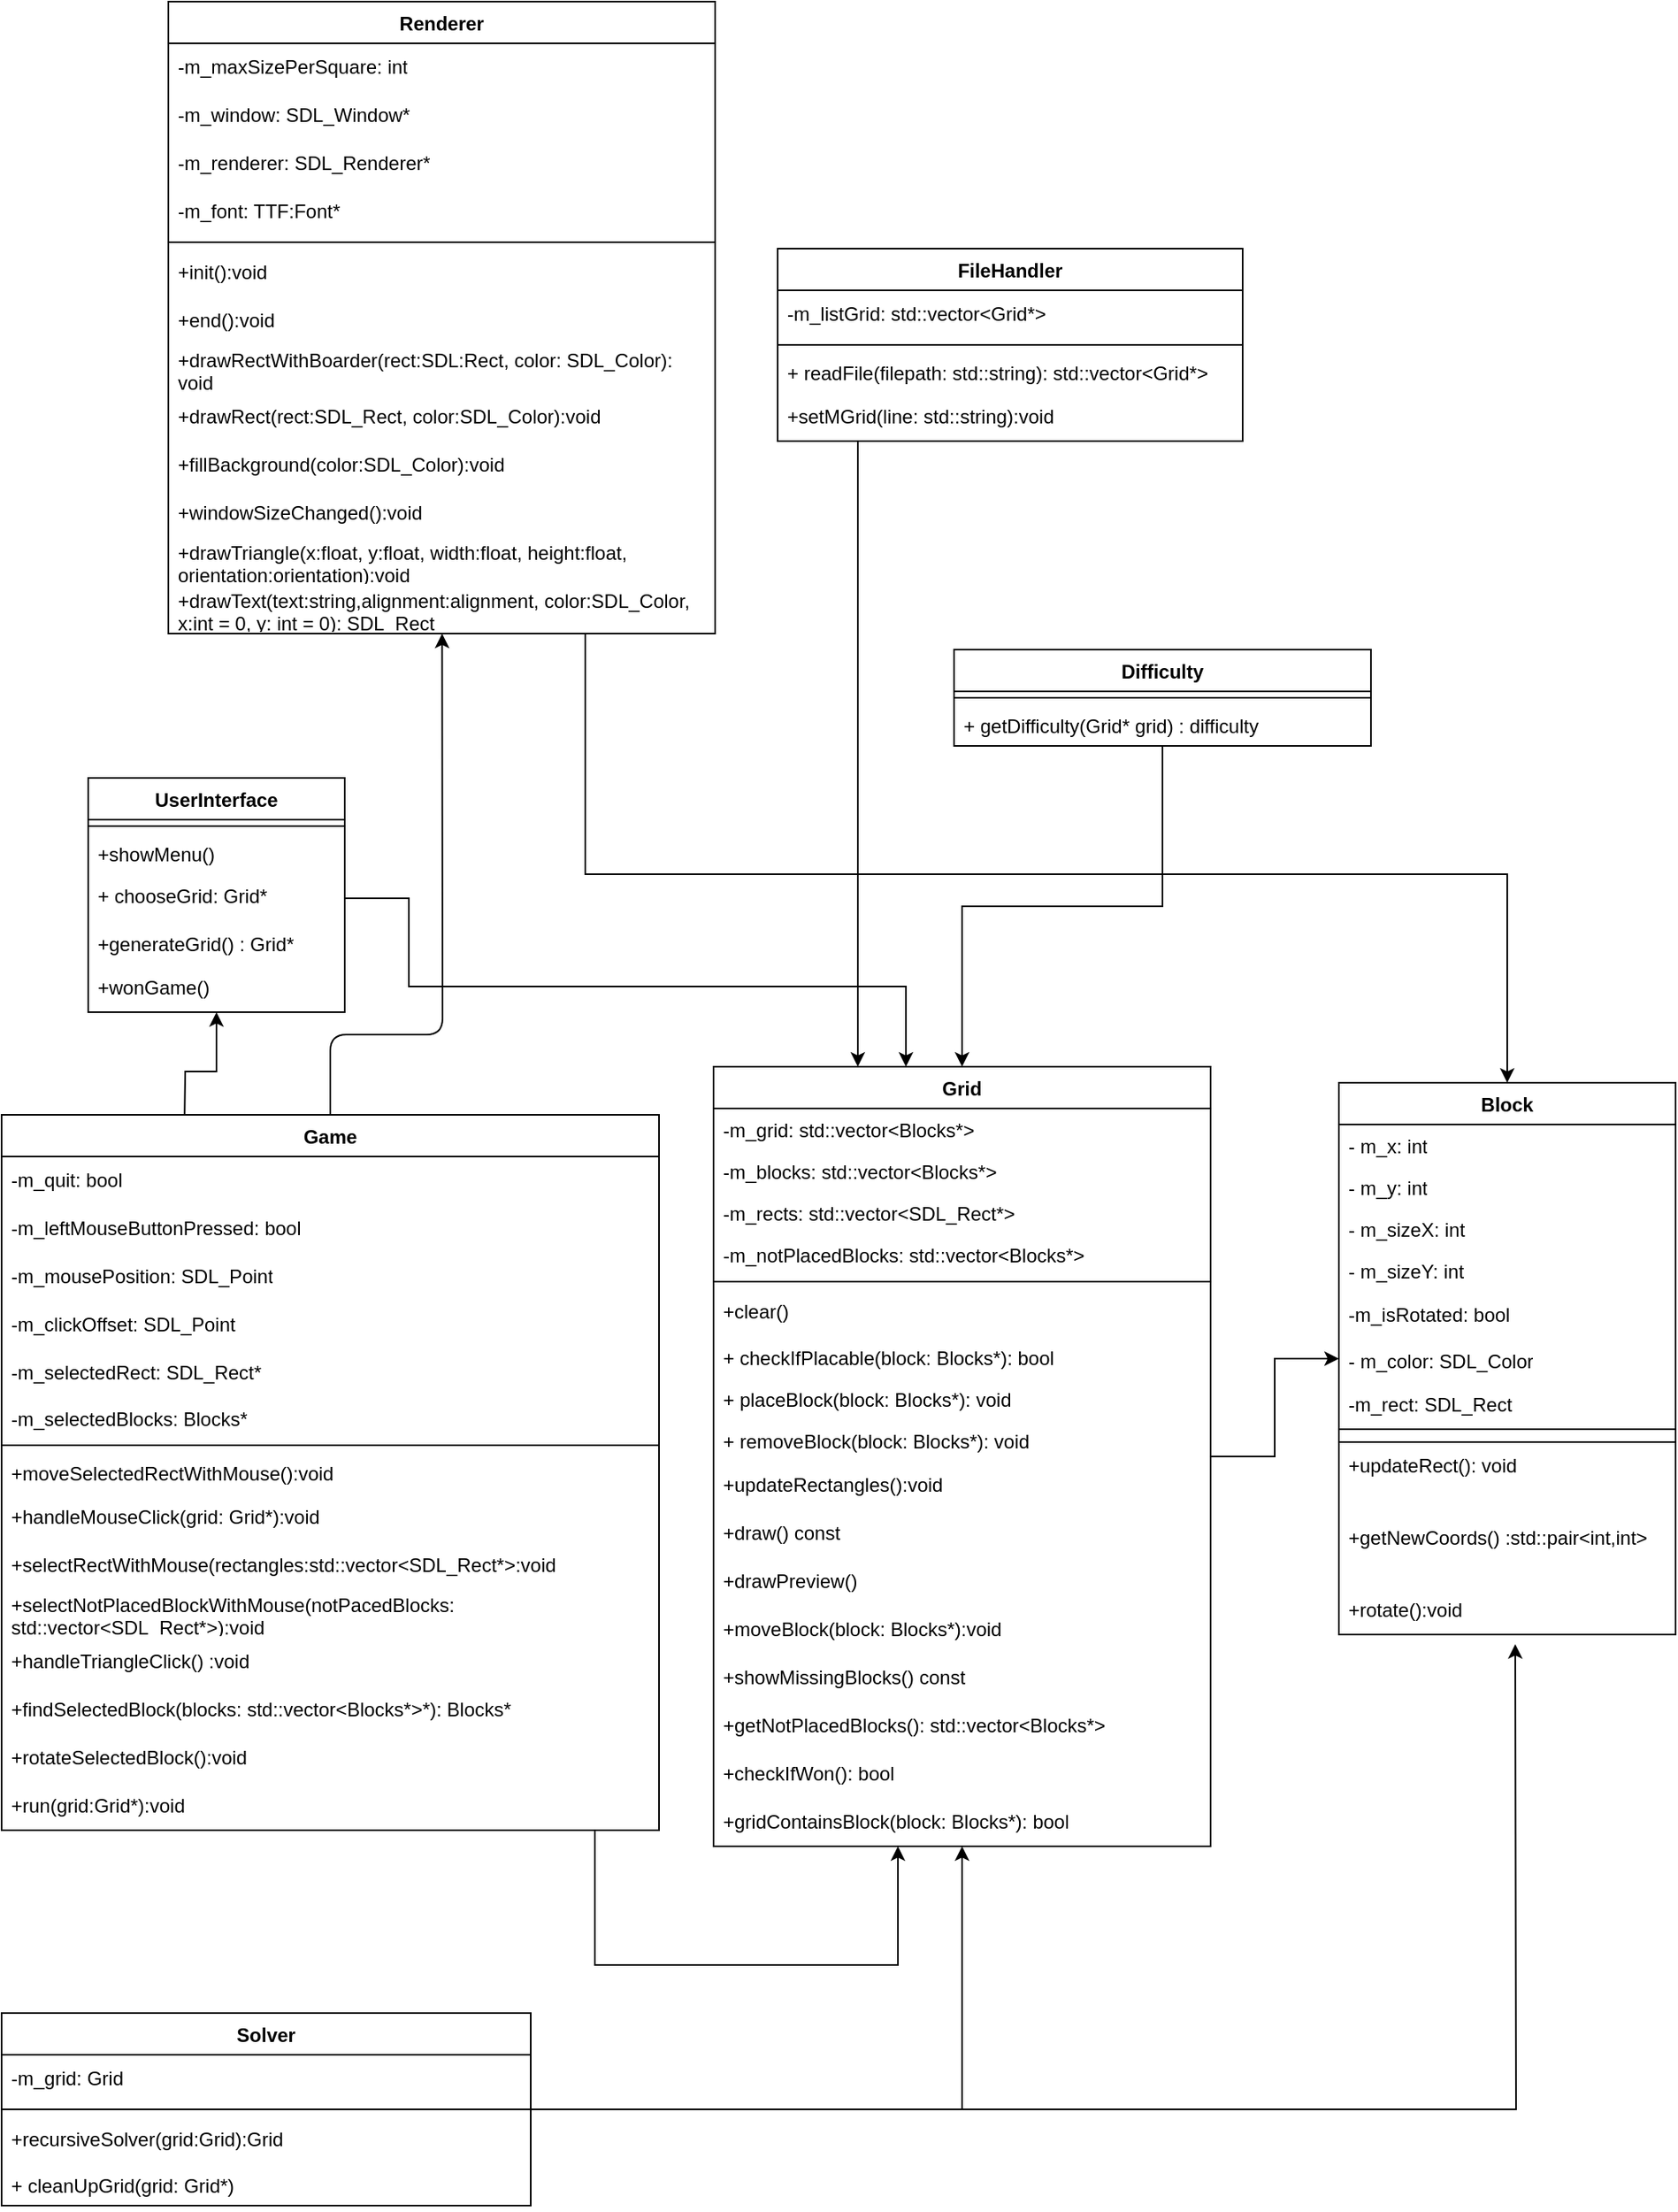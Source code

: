 <mxfile version="20.5.3" type="embed"><diagram name="Page-1" id="7e0a89b8-554c-2b80-1dc8-d5c74ca68de4"><mxGraphModel dx="1549" dy="1071" grid="1" gridSize="10" guides="1" tooltips="1" connect="1" arrows="1" fold="1" page="1" pageScale="1" pageWidth="1100" pageHeight="850" background="none" math="0" shadow="0"><root><mxCell id="0"/><mxCell id="1" parent="0"/><mxCell id="N2vGo-yGqhvRGDOTTi0m-96" style="edgeStyle=orthogonalEdgeStyle;rounded=0;orthogonalLoop=1;jettySize=auto;html=1;" parent="1" target="_v9gh2ipqmUqnBEXRukq-27" edge="1"><mxGeometry relative="1" as="geometry"><mxPoint x="159" y="840" as="targetPoint"/><mxPoint x="170" y="900" as="sourcePoint"/></mxGeometry></mxCell><mxCell id="_v9gh2ipqmUqnBEXRukq-6" value="Game" style="swimlane;fontStyle=1;align=center;verticalAlign=top;childLayout=stackLayout;horizontal=1;startSize=26;horizontalStack=0;resizeParent=1;resizeParentMax=0;resizeLast=0;collapsible=1;marginBottom=0;whiteSpace=wrap;html=1;" parent="1" vertex="1"><mxGeometry x="56" y="890" width="410" height="446" as="geometry"/></mxCell><mxCell id="45" value="-m_quit: bool" style="text;strokeColor=none;fillColor=none;align=left;verticalAlign=middle;spacingLeft=4;spacingRight=4;overflow=hidden;points=[[0,0.5],[1,0.5]];portConstraint=eastwest;rotatable=0;whiteSpace=wrap;html=1;strokeWidth=1;" parent="_v9gh2ipqmUqnBEXRukq-6" vertex="1"><mxGeometry y="26" width="410" height="30" as="geometry"/></mxCell><mxCell id="46" value="-m_leftMouseButtonPressed: bool" style="text;strokeColor=none;fillColor=none;align=left;verticalAlign=middle;spacingLeft=4;spacingRight=4;overflow=hidden;points=[[0,0.5],[1,0.5]];portConstraint=eastwest;rotatable=0;whiteSpace=wrap;html=1;strokeWidth=1;" parent="_v9gh2ipqmUqnBEXRukq-6" vertex="1"><mxGeometry y="56" width="410" height="30" as="geometry"/></mxCell><mxCell id="47" value="-m_mousePosition: SDL_Point" style="text;strokeColor=none;fillColor=none;align=left;verticalAlign=middle;spacingLeft=4;spacingRight=4;overflow=hidden;points=[[0,0.5],[1,0.5]];portConstraint=eastwest;rotatable=0;whiteSpace=wrap;html=1;strokeWidth=1;" parent="_v9gh2ipqmUqnBEXRukq-6" vertex="1"><mxGeometry y="86" width="410" height="30" as="geometry"/></mxCell><mxCell id="48" value="-m_clickOffset: SDL_Point" style="text;strokeColor=none;fillColor=none;align=left;verticalAlign=middle;spacingLeft=4;spacingRight=4;overflow=hidden;points=[[0,0.5],[1,0.5]];portConstraint=eastwest;rotatable=0;whiteSpace=wrap;html=1;strokeWidth=1;" parent="_v9gh2ipqmUqnBEXRukq-6" vertex="1"><mxGeometry y="116" width="410" height="30" as="geometry"/></mxCell><mxCell id="49" value="-m_selectedRect: SDL_Rect*" style="text;strokeColor=none;fillColor=none;align=left;verticalAlign=middle;spacingLeft=4;spacingRight=4;overflow=hidden;points=[[0,0.5],[1,0.5]];portConstraint=eastwest;rotatable=0;whiteSpace=wrap;html=1;strokeWidth=1;" parent="_v9gh2ipqmUqnBEXRukq-6" vertex="1"><mxGeometry y="146" width="410" height="30" as="geometry"/></mxCell><mxCell id="_v9gh2ipqmUqnBEXRukq-7" value="-m_selectedBlocks: Blocks*" style="text;strokeColor=none;fillColor=none;align=left;verticalAlign=top;spacingLeft=4;spacingRight=4;overflow=hidden;rotatable=0;points=[[0,0.5],[1,0.5]];portConstraint=eastwest;whiteSpace=wrap;html=1;" parent="_v9gh2ipqmUqnBEXRukq-6" vertex="1"><mxGeometry y="176" width="410" height="26" as="geometry"/></mxCell><mxCell id="_v9gh2ipqmUqnBEXRukq-8" value="" style="line;strokeWidth=1;fillColor=none;align=left;verticalAlign=middle;spacingTop=-1;spacingLeft=3;spacingRight=3;rotatable=0;labelPosition=right;points=[];portConstraint=eastwest;strokeColor=inherit;" parent="_v9gh2ipqmUqnBEXRukq-6" vertex="1"><mxGeometry y="202" width="410" height="8" as="geometry"/></mxCell><mxCell id="_v9gh2ipqmUqnBEXRukq-9" value="+moveSelectedRectWithMouse():void" style="text;strokeColor=none;fillColor=none;align=left;verticalAlign=top;spacingLeft=4;spacingRight=4;overflow=hidden;rotatable=0;points=[[0,0.5],[1,0.5]];portConstraint=eastwest;whiteSpace=wrap;html=1;" parent="_v9gh2ipqmUqnBEXRukq-6" vertex="1"><mxGeometry y="210" width="410" height="26" as="geometry"/></mxCell><mxCell id="52" value="+handleMouseClick(grid: Grid*):void" style="text;strokeColor=none;fillColor=none;align=left;verticalAlign=middle;spacingLeft=4;spacingRight=4;overflow=hidden;points=[[0,0.5],[1,0.5]];portConstraint=eastwest;rotatable=0;whiteSpace=wrap;html=1;strokeWidth=1;" parent="_v9gh2ipqmUqnBEXRukq-6" vertex="1"><mxGeometry y="236" width="410" height="30" as="geometry"/></mxCell><mxCell id="55" value="+selectRectWithMouse(rectangles:std::vector&amp;lt;SDL_Rect*&amp;gt;:void" style="text;strokeColor=none;fillColor=none;align=left;verticalAlign=middle;spacingLeft=4;spacingRight=4;overflow=hidden;points=[[0,0.5],[1,0.5]];portConstraint=eastwest;rotatable=0;whiteSpace=wrap;html=1;strokeWidth=1;" parent="_v9gh2ipqmUqnBEXRukq-6" vertex="1"><mxGeometry y="266" width="410" height="30" as="geometry"/></mxCell><mxCell id="56" value="+selectNotPlacedBlockWithMouse(notPacedBlocks: std::vector&amp;lt;SDL_Rect*&amp;gt;):void" style="text;strokeColor=none;fillColor=none;align=left;verticalAlign=middle;spacingLeft=4;spacingRight=4;overflow=hidden;points=[[0,0.5],[1,0.5]];portConstraint=eastwest;rotatable=0;whiteSpace=wrap;html=1;strokeWidth=1;" parent="_v9gh2ipqmUqnBEXRukq-6" vertex="1"><mxGeometry y="296" width="410" height="30" as="geometry"/></mxCell><mxCell id="57" value="+handleTriangleClick() :void" style="text;strokeColor=none;fillColor=none;align=left;verticalAlign=middle;spacingLeft=4;spacingRight=4;overflow=hidden;points=[[0,0.5],[1,0.5]];portConstraint=eastwest;rotatable=0;whiteSpace=wrap;html=1;strokeWidth=1;" parent="_v9gh2ipqmUqnBEXRukq-6" vertex="1"><mxGeometry y="326" width="410" height="30" as="geometry"/></mxCell><mxCell id="58" value="+findSelectedBlock(blocks: std::vector&amp;lt;Blocks*&amp;gt;*): Blocks*" style="text;strokeColor=none;fillColor=none;align=left;verticalAlign=middle;spacingLeft=4;spacingRight=4;overflow=hidden;points=[[0,0.5],[1,0.5]];portConstraint=eastwest;rotatable=0;whiteSpace=wrap;html=1;strokeWidth=1;" parent="_v9gh2ipqmUqnBEXRukq-6" vertex="1"><mxGeometry y="356" width="410" height="30" as="geometry"/></mxCell><mxCell id="59" value="+rotateSelectedBlock():void" style="text;strokeColor=none;fillColor=none;align=left;verticalAlign=middle;spacingLeft=4;spacingRight=4;overflow=hidden;points=[[0,0.5],[1,0.5]];portConstraint=eastwest;rotatable=0;whiteSpace=wrap;html=1;strokeWidth=1;" parent="_v9gh2ipqmUqnBEXRukq-6" vertex="1"><mxGeometry y="386" width="410" height="30" as="geometry"/></mxCell><mxCell id="60" value="+run(grid:Grid*):void" style="text;strokeColor=none;fillColor=none;align=left;verticalAlign=middle;spacingLeft=4;spacingRight=4;overflow=hidden;points=[[0,0.5],[1,0.5]];portConstraint=eastwest;rotatable=0;whiteSpace=wrap;html=1;strokeWidth=1;" parent="_v9gh2ipqmUqnBEXRukq-6" vertex="1"><mxGeometry y="416" width="410" height="30" as="geometry"/></mxCell><mxCell id="_v9gh2ipqmUqnBEXRukq-10" value="Block" style="swimlane;fontStyle=1;align=center;verticalAlign=top;childLayout=stackLayout;horizontal=1;startSize=26;horizontalStack=0;resizeParent=1;resizeParentMax=0;resizeLast=0;collapsible=1;marginBottom=0;whiteSpace=wrap;html=1;" parent="1" vertex="1"><mxGeometry x="890" y="870" width="210" height="344" as="geometry"/></mxCell><mxCell id="_v9gh2ipqmUqnBEXRukq-11" value="- m_x: int" style="text;strokeColor=none;fillColor=none;align=left;verticalAlign=top;spacingLeft=4;spacingRight=4;overflow=hidden;rotatable=0;points=[[0,0.5],[1,0.5]];portConstraint=eastwest;whiteSpace=wrap;html=1;" parent="_v9gh2ipqmUqnBEXRukq-10" vertex="1"><mxGeometry y="26" width="210" height="26" as="geometry"/></mxCell><mxCell id="_v9gh2ipqmUqnBEXRukq-23" value="- m_y: int" style="text;strokeColor=none;fillColor=none;align=left;verticalAlign=top;spacingLeft=4;spacingRight=4;overflow=hidden;rotatable=0;points=[[0,0.5],[1,0.5]];portConstraint=eastwest;whiteSpace=wrap;html=1;" parent="_v9gh2ipqmUqnBEXRukq-10" vertex="1"><mxGeometry y="52" width="210" height="26" as="geometry"/></mxCell><mxCell id="_v9gh2ipqmUqnBEXRukq-24" value="- m_sizeX: int" style="text;strokeColor=none;fillColor=none;align=left;verticalAlign=top;spacingLeft=4;spacingRight=4;overflow=hidden;rotatable=0;points=[[0,0.5],[1,0.5]];portConstraint=eastwest;whiteSpace=wrap;html=1;" parent="_v9gh2ipqmUqnBEXRukq-10" vertex="1"><mxGeometry y="78" width="210" height="26" as="geometry"/></mxCell><mxCell id="_v9gh2ipqmUqnBEXRukq-25" value="- m_sizeY: int" style="text;strokeColor=none;fillColor=none;align=left;verticalAlign=top;spacingLeft=4;spacingRight=4;overflow=hidden;rotatable=0;points=[[0,0.5],[1,0.5]];portConstraint=eastwest;whiteSpace=wrap;html=1;" parent="_v9gh2ipqmUqnBEXRukq-10" vertex="1"><mxGeometry y="104" width="210" height="26" as="geometry"/></mxCell><mxCell id="14" value="-m_isRotated: bool" style="text;strokeColor=none;fillColor=none;align=left;verticalAlign=middle;spacingLeft=4;spacingRight=4;overflow=hidden;points=[[0,0.5],[1,0.5]];portConstraint=eastwest;rotatable=0;whiteSpace=wrap;html=1;strokeWidth=1;" parent="_v9gh2ipqmUqnBEXRukq-10" vertex="1"><mxGeometry y="130" width="210" height="30" as="geometry"/></mxCell><mxCell id="_v9gh2ipqmUqnBEXRukq-26" value="- m_color: SDL_Color" style="text;strokeColor=none;fillColor=none;align=left;verticalAlign=top;spacingLeft=4;spacingRight=4;overflow=hidden;rotatable=0;points=[[0,0.5],[1,0.5]];portConstraint=eastwest;whiteSpace=wrap;html=1;" parent="_v9gh2ipqmUqnBEXRukq-10" vertex="1"><mxGeometry y="160" width="210" height="26" as="geometry"/></mxCell><mxCell id="13" value="-m_rect: SDL_Rect" style="text;strokeColor=none;fillColor=none;align=left;verticalAlign=middle;spacingLeft=4;spacingRight=4;overflow=hidden;points=[[0,0.5],[1,0.5]];portConstraint=eastwest;rotatable=0;whiteSpace=wrap;html=1;strokeWidth=1;" parent="_v9gh2ipqmUqnBEXRukq-10" vertex="1"><mxGeometry y="186" width="210" height="30" as="geometry"/></mxCell><mxCell id="_v9gh2ipqmUqnBEXRukq-12" value="" style="rounded=0;whiteSpace=wrap;html=1;fontFamily=Helvetica;fontSize=12;fontColor=default;align=left;strokeColor=inherit;strokeWidth=1;fillColor=none;" parent="_v9gh2ipqmUqnBEXRukq-10" vertex="1"><mxGeometry y="216" width="210" height="8" as="geometry"/></mxCell><mxCell id="17" value="+updateRect(): void" style="text;strokeColor=none;fillColor=none;align=left;verticalAlign=middle;spacingLeft=4;spacingRight=4;overflow=hidden;points=[[0,0.5],[1,0.5]];portConstraint=eastwest;rotatable=0;whiteSpace=wrap;html=1;strokeWidth=1;" parent="_v9gh2ipqmUqnBEXRukq-10" vertex="1"><mxGeometry y="224" width="210" height="30" as="geometry"/></mxCell><mxCell id="18" value="+getNewCoords() :std::pair&amp;lt;int,int&amp;gt;" style="text;strokeColor=none;fillColor=none;align=left;verticalAlign=middle;spacingLeft=4;spacingRight=4;overflow=hidden;points=[[0,0.5],[1,0.5]];portConstraint=eastwest;rotatable=0;whiteSpace=wrap;html=1;strokeWidth=1;" parent="_v9gh2ipqmUqnBEXRukq-10" vertex="1"><mxGeometry y="254" width="210" height="60" as="geometry"/></mxCell><mxCell id="19" value="+rotate():void" style="text;strokeColor=none;fillColor=none;align=left;verticalAlign=middle;spacingLeft=4;spacingRight=4;overflow=hidden;points=[[0,0.5],[1,0.5]];portConstraint=eastwest;rotatable=0;whiteSpace=wrap;html=1;strokeWidth=1;" parent="_v9gh2ipqmUqnBEXRukq-10" vertex="1"><mxGeometry y="314" width="210" height="30" as="geometry"/></mxCell><mxCell id="_v9gh2ipqmUqnBEXRukq-66" style="edgeStyle=orthogonalEdgeStyle;rounded=0;orthogonalLoop=1;jettySize=auto;html=1;" parent="1" source="_v9gh2ipqmUqnBEXRukq-14" target="_v9gh2ipqmUqnBEXRukq-10" edge="1"><mxGeometry relative="1" as="geometry"/></mxCell><mxCell id="_v9gh2ipqmUqnBEXRukq-14" value="Grid" style="swimlane;fontStyle=1;align=center;verticalAlign=top;childLayout=stackLayout;horizontal=1;startSize=26;horizontalStack=0;resizeParent=1;resizeParentMax=0;resizeLast=0;collapsible=1;marginBottom=0;whiteSpace=wrap;html=1;" parent="1" vertex="1"><mxGeometry x="500" y="860" width="310" height="486" as="geometry"/></mxCell><mxCell id="_v9gh2ipqmUqnBEXRukq-15" value="-m_grid: std::vector&amp;lt;Blocks*&amp;gt;" style="text;strokeColor=none;fillColor=none;align=left;verticalAlign=top;spacingLeft=4;spacingRight=4;overflow=hidden;rotatable=0;points=[[0,0.5],[1,0.5]];portConstraint=eastwest;whiteSpace=wrap;html=1;" parent="_v9gh2ipqmUqnBEXRukq-14" vertex="1"><mxGeometry y="26" width="310" height="26" as="geometry"/></mxCell><mxCell id="_v9gh2ipqmUqnBEXRukq-51" value="-m_blocks: std::vector&amp;lt;Blocks*&amp;gt;" style="text;strokeColor=none;fillColor=none;align=left;verticalAlign=top;spacingLeft=4;spacingRight=4;overflow=hidden;rotatable=0;points=[[0,0.5],[1,0.5]];portConstraint=eastwest;whiteSpace=wrap;html=1;" parent="_v9gh2ipqmUqnBEXRukq-14" vertex="1"><mxGeometry y="52" width="310" height="26" as="geometry"/></mxCell><mxCell id="_v9gh2ipqmUqnBEXRukq-53" value="-m_rects: std::vector&amp;lt;SDL_Rect*&amp;gt;" style="text;strokeColor=none;fillColor=none;align=left;verticalAlign=top;spacingLeft=4;spacingRight=4;overflow=hidden;rotatable=0;points=[[0,0.5],[1,0.5]];portConstraint=eastwest;whiteSpace=wrap;html=1;" parent="_v9gh2ipqmUqnBEXRukq-14" vertex="1"><mxGeometry y="78" width="310" height="26" as="geometry"/></mxCell><mxCell id="_v9gh2ipqmUqnBEXRukq-54" value="-m_notPlacedBlocks: std::vector&amp;lt;Blocks*&amp;gt;" style="text;strokeColor=none;fillColor=none;align=left;verticalAlign=top;spacingLeft=4;spacingRight=4;overflow=hidden;rotatable=0;points=[[0,0.5],[1,0.5]];portConstraint=eastwest;whiteSpace=wrap;html=1;" parent="_v9gh2ipqmUqnBEXRukq-14" vertex="1"><mxGeometry y="104" width="310" height="26" as="geometry"/></mxCell><mxCell id="_v9gh2ipqmUqnBEXRukq-16" value="" style="line;strokeWidth=1;fillColor=none;align=left;verticalAlign=middle;spacingTop=-1;spacingLeft=3;spacingRight=3;rotatable=0;labelPosition=right;points=[];portConstraint=eastwest;strokeColor=inherit;" parent="_v9gh2ipqmUqnBEXRukq-14" vertex="1"><mxGeometry y="130" width="310" height="8" as="geometry"/></mxCell><mxCell id="22" value="+clear()" style="text;strokeColor=none;fillColor=none;align=left;verticalAlign=middle;spacingLeft=4;spacingRight=4;overflow=hidden;points=[[0,0.5],[1,0.5]];portConstraint=eastwest;rotatable=0;whiteSpace=wrap;html=1;strokeWidth=1;" parent="_v9gh2ipqmUqnBEXRukq-14" vertex="1"><mxGeometry y="138" width="310" height="30" as="geometry"/></mxCell><mxCell id="_v9gh2ipqmUqnBEXRukq-57" value="+ checkIfPlacable(block: Blocks*): bool" style="text;strokeColor=none;fillColor=none;align=left;verticalAlign=top;spacingLeft=4;spacingRight=4;overflow=hidden;rotatable=0;points=[[0,0.5],[1,0.5]];portConstraint=eastwest;whiteSpace=wrap;html=1;" parent="_v9gh2ipqmUqnBEXRukq-14" vertex="1"><mxGeometry y="168" width="310" height="26" as="geometry"/></mxCell><mxCell id="_v9gh2ipqmUqnBEXRukq-58" value="+ placeBlock(block: Blocks*): void" style="text;strokeColor=none;fillColor=none;align=left;verticalAlign=top;spacingLeft=4;spacingRight=4;overflow=hidden;rotatable=0;points=[[0,0.5],[1,0.5]];portConstraint=eastwest;whiteSpace=wrap;html=1;" parent="_v9gh2ipqmUqnBEXRukq-14" vertex="1"><mxGeometry y="194" width="310" height="26" as="geometry"/></mxCell><mxCell id="_v9gh2ipqmUqnBEXRukq-59" value="+ removeBlock(block: Blocks*): void" style="text;strokeColor=none;fillColor=none;align=left;verticalAlign=top;spacingLeft=4;spacingRight=4;overflow=hidden;rotatable=0;points=[[0,0.5],[1,0.5]];portConstraint=eastwest;whiteSpace=wrap;html=1;" parent="_v9gh2ipqmUqnBEXRukq-14" vertex="1"><mxGeometry y="220" width="310" height="26" as="geometry"/></mxCell><mxCell id="28" value="+updateRectangles():void" style="text;strokeColor=none;fillColor=none;align=left;verticalAlign=middle;spacingLeft=4;spacingRight=4;overflow=hidden;points=[[0,0.5],[1,0.5]];portConstraint=eastwest;rotatable=0;whiteSpace=wrap;html=1;strokeWidth=1;" parent="_v9gh2ipqmUqnBEXRukq-14" vertex="1"><mxGeometry y="246" width="310" height="30" as="geometry"/></mxCell><mxCell id="29" value="+draw() const" style="text;strokeColor=none;fillColor=none;align=left;verticalAlign=middle;spacingLeft=4;spacingRight=4;overflow=hidden;points=[[0,0.5],[1,0.5]];portConstraint=eastwest;rotatable=0;whiteSpace=wrap;html=1;strokeWidth=1;" parent="_v9gh2ipqmUqnBEXRukq-14" vertex="1"><mxGeometry y="276" width="310" height="30" as="geometry"/></mxCell><mxCell id="30" value="+drawPreview()" style="text;strokeColor=none;fillColor=none;align=left;verticalAlign=middle;spacingLeft=4;spacingRight=4;overflow=hidden;points=[[0,0.5],[1,0.5]];portConstraint=eastwest;rotatable=0;whiteSpace=wrap;html=1;strokeWidth=1;" parent="_v9gh2ipqmUqnBEXRukq-14" vertex="1"><mxGeometry y="306" width="310" height="30" as="geometry"/></mxCell><mxCell id="31" value="+moveBlock(block: Blocks*):void" style="text;strokeColor=none;fillColor=none;align=left;verticalAlign=middle;spacingLeft=4;spacingRight=4;overflow=hidden;points=[[0,0.5],[1,0.5]];portConstraint=eastwest;rotatable=0;whiteSpace=wrap;html=1;strokeWidth=1;" parent="_v9gh2ipqmUqnBEXRukq-14" vertex="1"><mxGeometry y="336" width="310" height="30" as="geometry"/></mxCell><mxCell id="32" value="+showMissingBlocks() const" style="text;strokeColor=none;fillColor=none;align=left;verticalAlign=middle;spacingLeft=4;spacingRight=4;overflow=hidden;points=[[0,0.5],[1,0.5]];portConstraint=eastwest;rotatable=0;whiteSpace=wrap;html=1;strokeWidth=1;" parent="_v9gh2ipqmUqnBEXRukq-14" vertex="1"><mxGeometry y="366" width="310" height="30" as="geometry"/></mxCell><mxCell id="33" value="+getNotPlacedBlocks(): std::vector&amp;lt;Blocks*&amp;gt;" style="text;strokeColor=none;fillColor=none;align=left;verticalAlign=middle;spacingLeft=4;spacingRight=4;overflow=hidden;points=[[0,0.5],[1,0.5]];portConstraint=eastwest;rotatable=0;whiteSpace=wrap;html=1;strokeWidth=1;" parent="_v9gh2ipqmUqnBEXRukq-14" vertex="1"><mxGeometry y="396" width="310" height="30" as="geometry"/></mxCell><mxCell id="34" value="+checkIfWon(): bool" style="text;strokeColor=none;fillColor=none;align=left;verticalAlign=middle;spacingLeft=4;spacingRight=4;overflow=hidden;points=[[0,0.5],[1,0.5]];portConstraint=eastwest;rotatable=0;whiteSpace=wrap;html=1;strokeWidth=1;" parent="_v9gh2ipqmUqnBEXRukq-14" vertex="1"><mxGeometry y="426" width="310" height="30" as="geometry"/></mxCell><mxCell id="35" value="+gridContainsBlock(block: Blocks*): bool" style="text;strokeColor=none;fillColor=none;align=left;verticalAlign=middle;spacingLeft=4;spacingRight=4;overflow=hidden;points=[[0,0.5],[1,0.5]];portConstraint=eastwest;rotatable=0;whiteSpace=wrap;html=1;strokeWidth=1;" parent="_v9gh2ipqmUqnBEXRukq-14" vertex="1"><mxGeometry y="456" width="310" height="30" as="geometry"/></mxCell><mxCell id="_v9gh2ipqmUqnBEXRukq-18" value="Solver" style="swimlane;fontStyle=1;align=center;verticalAlign=top;childLayout=stackLayout;horizontal=1;startSize=26;horizontalStack=0;resizeParent=1;resizeParentMax=0;resizeLast=0;collapsible=1;marginBottom=0;whiteSpace=wrap;html=1;" parent="1" vertex="1"><mxGeometry x="56" y="1450" width="330" height="120" as="geometry"/></mxCell><mxCell id="39" value="-m_grid: Grid" style="text;strokeColor=none;fillColor=none;align=left;verticalAlign=middle;spacingLeft=4;spacingRight=4;overflow=hidden;points=[[0,0.5],[1,0.5]];portConstraint=eastwest;rotatable=0;whiteSpace=wrap;html=1;strokeWidth=1;" parent="_v9gh2ipqmUqnBEXRukq-18" vertex="1"><mxGeometry y="26" width="330" height="30" as="geometry"/></mxCell><mxCell id="_v9gh2ipqmUqnBEXRukq-20" value="" style="line;strokeWidth=1;fillColor=none;align=left;verticalAlign=middle;spacingTop=-1;spacingLeft=3;spacingRight=3;rotatable=0;labelPosition=right;points=[];portConstraint=eastwest;strokeColor=inherit;" parent="_v9gh2ipqmUqnBEXRukq-18" vertex="1"><mxGeometry y="56" width="330" height="8" as="geometry"/></mxCell><mxCell id="44" value="+recursiveSolver(grid:Grid):Grid" style="text;strokeColor=none;fillColor=none;align=left;verticalAlign=middle;spacingLeft=4;spacingRight=4;overflow=hidden;points=[[0,0.5],[1,0.5]];portConstraint=eastwest;rotatable=0;whiteSpace=wrap;html=1;strokeWidth=1;" parent="_v9gh2ipqmUqnBEXRukq-18" vertex="1"><mxGeometry y="64" width="330" height="30" as="geometry"/></mxCell><mxCell id="N2vGo-yGqhvRGDOTTi0m-101" style="edgeStyle=orthogonalEdgeStyle;rounded=0;orthogonalLoop=1;jettySize=auto;html=1;" parent="_v9gh2ipqmUqnBEXRukq-18" source="_v9gh2ipqmUqnBEXRukq-18" edge="1"><mxGeometry relative="1" as="geometry"><mxPoint x="944" y="-230" as="targetPoint"/><mxPoint x="330.0" y="195" as="sourcePoint"/></mxGeometry></mxCell><mxCell id="79" value="+ cleanUpGrid(grid: Grid*)" style="text;strokeColor=none;fillColor=none;align=left;verticalAlign=top;spacingLeft=4;spacingRight=4;overflow=hidden;rotatable=0;points=[[0,0.5],[1,0.5]];portConstraint=eastwest;" vertex="1" parent="_v9gh2ipqmUqnBEXRukq-18"><mxGeometry y="94" width="330" height="26" as="geometry"/></mxCell><mxCell id="_v9gh2ipqmUqnBEXRukq-27" value="UserInterface" style="swimlane;fontStyle=1;align=center;verticalAlign=top;childLayout=stackLayout;horizontal=1;startSize=26;horizontalStack=0;resizeParent=1;resizeParentMax=0;resizeLast=0;collapsible=1;marginBottom=0;whiteSpace=wrap;html=1;" parent="1" vertex="1"><mxGeometry x="110" y="680" width="160" height="146" as="geometry"/></mxCell><mxCell id="_v9gh2ipqmUqnBEXRukq-29" value="" style="line;strokeWidth=1;fillColor=none;align=left;verticalAlign=middle;spacingTop=-1;spacingLeft=3;spacingRight=3;rotatable=0;labelPosition=right;points=[];portConstraint=eastwest;strokeColor=inherit;" parent="_v9gh2ipqmUqnBEXRukq-27" vertex="1"><mxGeometry y="26" width="160" height="8" as="geometry"/></mxCell><mxCell id="_v9gh2ipqmUqnBEXRukq-60" value="+showMenu()" style="text;strokeColor=none;fillColor=none;align=left;verticalAlign=top;spacingLeft=4;spacingRight=4;overflow=hidden;rotatable=0;points=[[0,0.5],[1,0.5]];portConstraint=eastwest;whiteSpace=wrap;html=1;" parent="_v9gh2ipqmUqnBEXRukq-27" vertex="1"><mxGeometry y="34" width="160" height="26" as="geometry"/></mxCell><mxCell id="_v9gh2ipqmUqnBEXRukq-62" value="+ chooseGrid: Grid*" style="text;strokeColor=none;fillColor=none;align=left;verticalAlign=top;spacingLeft=4;spacingRight=4;overflow=hidden;rotatable=0;points=[[0,0.5],[1,0.5]];portConstraint=eastwest;whiteSpace=wrap;html=1;" parent="_v9gh2ipqmUqnBEXRukq-27" vertex="1"><mxGeometry y="60" width="160" height="30" as="geometry"/></mxCell><mxCell id="_v9gh2ipqmUqnBEXRukq-63" value="+generateGrid() : Grid*" style="text;strokeColor=none;fillColor=none;align=left;verticalAlign=top;spacingLeft=4;spacingRight=4;overflow=hidden;rotatable=0;points=[[0,0.5],[1,0.5]];portConstraint=eastwest;whiteSpace=wrap;html=1;" parent="_v9gh2ipqmUqnBEXRukq-27" vertex="1"><mxGeometry y="90" width="160" height="26" as="geometry"/></mxCell><mxCell id="73" value="+wonGame()" style="text;strokeColor=none;fillColor=none;align=left;verticalAlign=middle;spacingLeft=4;spacingRight=4;overflow=hidden;points=[[0,0.5],[1,0.5]];portConstraint=eastwest;rotatable=0;whiteSpace=wrap;html=1;strokeWidth=1;" parent="_v9gh2ipqmUqnBEXRukq-27" vertex="1"><mxGeometry y="116" width="160" height="30" as="geometry"/></mxCell><mxCell id="_v9gh2ipqmUqnBEXRukq-71" style="edgeStyle=orthogonalEdgeStyle;rounded=0;orthogonalLoop=1;jettySize=auto;html=1;" parent="1" edge="1" source="_v9gh2ipqmUqnBEXRukq-39"><mxGeometry relative="1" as="geometry"><mxPoint x="590" y="470" as="sourcePoint"/><mxPoint x="589.997" y="860" as="targetPoint"/><Array as="points"><mxPoint x="590" y="560"/><mxPoint x="590" y="560"/></Array></mxGeometry></mxCell><mxCell id="_v9gh2ipqmUqnBEXRukq-39" value="FileHandler" style="swimlane;fontStyle=1;align=center;verticalAlign=top;childLayout=stackLayout;horizontal=1;startSize=26;horizontalStack=0;resizeParent=1;resizeParentMax=0;resizeLast=0;collapsible=1;marginBottom=0;whiteSpace=wrap;html=1;" parent="1" vertex="1"><mxGeometry x="540" y="350" width="290" height="120" as="geometry"/></mxCell><mxCell id="37" value="-m_listGrid: std::vector&amp;lt;Grid*&amp;gt;" style="text;strokeColor=none;fillColor=none;align=left;verticalAlign=middle;spacingLeft=4;spacingRight=4;overflow=hidden;points=[[0,0.5],[1,0.5]];portConstraint=eastwest;rotatable=0;whiteSpace=wrap;html=1;strokeWidth=1;" parent="_v9gh2ipqmUqnBEXRukq-39" vertex="1"><mxGeometry y="26" width="290" height="30" as="geometry"/></mxCell><mxCell id="_v9gh2ipqmUqnBEXRukq-41" value="" style="line;strokeWidth=1;fillColor=none;align=left;verticalAlign=middle;spacingTop=-1;spacingLeft=3;spacingRight=3;rotatable=0;labelPosition=right;points=[];portConstraint=eastwest;strokeColor=inherit;" parent="_v9gh2ipqmUqnBEXRukq-39" vertex="1"><mxGeometry y="56" width="290" height="8" as="geometry"/></mxCell><mxCell id="_v9gh2ipqmUqnBEXRukq-42" value="+ readFile(filepath: std::string): std::vector&amp;lt;Grid*&amp;gt;" style="text;strokeColor=none;fillColor=none;align=left;verticalAlign=top;spacingLeft=4;spacingRight=4;overflow=hidden;rotatable=0;points=[[0,0.5],[1,0.5]];portConstraint=eastwest;whiteSpace=wrap;html=1;" parent="_v9gh2ipqmUqnBEXRukq-39" vertex="1"><mxGeometry y="64" width="290" height="26" as="geometry"/></mxCell><mxCell id="38" value="+setMGrid(line: std::string):void" style="text;strokeColor=none;fillColor=none;align=left;verticalAlign=middle;spacingLeft=4;spacingRight=4;overflow=hidden;points=[[0,0.5],[1,0.5]];portConstraint=eastwest;rotatable=0;whiteSpace=wrap;html=1;strokeWidth=1;" parent="_v9gh2ipqmUqnBEXRukq-39" vertex="1"><mxGeometry y="90" width="290" height="30" as="geometry"/></mxCell><mxCell id="_v9gh2ipqmUqnBEXRukq-47" value="Renderer" style="swimlane;fontStyle=1;align=center;verticalAlign=top;childLayout=stackLayout;horizontal=1;startSize=26;horizontalStack=0;resizeParent=1;resizeParentMax=0;resizeLast=0;collapsible=1;marginBottom=0;whiteSpace=wrap;html=1;" parent="1" vertex="1"><mxGeometry x="160" y="196" width="341" height="394" as="geometry"/></mxCell><mxCell id="61" value="-m_maxSizePerSquare: int" style="text;strokeColor=none;fillColor=none;align=left;verticalAlign=middle;spacingLeft=4;spacingRight=4;overflow=hidden;points=[[0,0.5],[1,0.5]];portConstraint=eastwest;rotatable=0;whiteSpace=wrap;html=1;strokeWidth=1;" parent="_v9gh2ipqmUqnBEXRukq-47" vertex="1"><mxGeometry y="26" width="341" height="30" as="geometry"/></mxCell><mxCell id="62" value="-m_window: SDL_Window*" style="text;strokeColor=none;fillColor=none;align=left;verticalAlign=middle;spacingLeft=4;spacingRight=4;overflow=hidden;points=[[0,0.5],[1,0.5]];portConstraint=eastwest;rotatable=0;whiteSpace=wrap;html=1;strokeWidth=1;" parent="_v9gh2ipqmUqnBEXRukq-47" vertex="1"><mxGeometry y="56" width="341" height="30" as="geometry"/></mxCell><mxCell id="63" value="-m_renderer: SDL_Renderer*" style="text;strokeColor=none;fillColor=none;align=left;verticalAlign=middle;spacingLeft=4;spacingRight=4;overflow=hidden;points=[[0,0.5],[1,0.5]];portConstraint=eastwest;rotatable=0;whiteSpace=wrap;html=1;strokeWidth=1;" parent="_v9gh2ipqmUqnBEXRukq-47" vertex="1"><mxGeometry y="86" width="341" height="30" as="geometry"/></mxCell><mxCell id="64" value="-m_font: TTF:Font*" style="text;strokeColor=none;fillColor=none;align=left;verticalAlign=middle;spacingLeft=4;spacingRight=4;overflow=hidden;points=[[0,0.5],[1,0.5]];portConstraint=eastwest;rotatable=0;whiteSpace=wrap;html=1;strokeWidth=1;" parent="_v9gh2ipqmUqnBEXRukq-47" vertex="1"><mxGeometry y="116" width="341" height="30" as="geometry"/></mxCell><mxCell id="_v9gh2ipqmUqnBEXRukq-49" value="" style="line;strokeWidth=1;fillColor=none;align=left;verticalAlign=middle;spacingTop=-1;spacingLeft=3;spacingRight=3;rotatable=0;labelPosition=right;points=[];portConstraint=eastwest;strokeColor=inherit;" parent="_v9gh2ipqmUqnBEXRukq-47" vertex="1"><mxGeometry y="146" width="341" height="8" as="geometry"/></mxCell><mxCell id="65" value="+init():void" style="text;strokeColor=none;fillColor=none;align=left;verticalAlign=middle;spacingLeft=4;spacingRight=4;overflow=hidden;points=[[0,0.5],[1,0.5]];portConstraint=eastwest;rotatable=0;whiteSpace=wrap;html=1;strokeWidth=1;" parent="_v9gh2ipqmUqnBEXRukq-47" vertex="1"><mxGeometry y="154" width="341" height="30" as="geometry"/></mxCell><mxCell id="66" value="+end():void" style="text;strokeColor=none;fillColor=none;align=left;verticalAlign=middle;spacingLeft=4;spacingRight=4;overflow=hidden;points=[[0,0.5],[1,0.5]];portConstraint=eastwest;rotatable=0;whiteSpace=wrap;html=1;strokeWidth=1;" parent="_v9gh2ipqmUqnBEXRukq-47" vertex="1"><mxGeometry y="184" width="341" height="30" as="geometry"/></mxCell><mxCell id="67" value="+drawRectWithBoarder(rect:SDL:Rect, color: SDL_Color): void" style="text;strokeColor=none;fillColor=none;align=left;verticalAlign=middle;spacingLeft=4;spacingRight=4;overflow=hidden;points=[[0,0.5],[1,0.5]];portConstraint=eastwest;rotatable=0;whiteSpace=wrap;html=1;strokeWidth=1;" parent="_v9gh2ipqmUqnBEXRukq-47" vertex="1"><mxGeometry y="214" width="341" height="30" as="geometry"/></mxCell><mxCell id="68" value="+drawRect(rect:SDL_Rect, color:SDL_Color):void" style="text;strokeColor=none;fillColor=none;align=left;verticalAlign=middle;spacingLeft=4;spacingRight=4;overflow=hidden;points=[[0,0.5],[1,0.5]];portConstraint=eastwest;rotatable=0;whiteSpace=wrap;html=1;strokeWidth=1;" parent="_v9gh2ipqmUqnBEXRukq-47" vertex="1"><mxGeometry y="244" width="341" height="30" as="geometry"/></mxCell><mxCell id="69" value="+fillBackground(color:SDL_Color):void" style="text;strokeColor=none;fillColor=none;align=left;verticalAlign=middle;spacingLeft=4;spacingRight=4;overflow=hidden;points=[[0,0.5],[1,0.5]];portConstraint=eastwest;rotatable=0;whiteSpace=wrap;html=1;strokeWidth=1;" parent="_v9gh2ipqmUqnBEXRukq-47" vertex="1"><mxGeometry y="274" width="341" height="30" as="geometry"/></mxCell><mxCell id="70" value="+windowSizeChanged():void" style="text;strokeColor=none;fillColor=none;align=left;verticalAlign=middle;spacingLeft=4;spacingRight=4;overflow=hidden;points=[[0,0.5],[1,0.5]];portConstraint=eastwest;rotatable=0;whiteSpace=wrap;html=1;strokeWidth=1;" parent="_v9gh2ipqmUqnBEXRukq-47" vertex="1"><mxGeometry y="304" width="341" height="30" as="geometry"/></mxCell><mxCell id="71" value="+drawTriangle(x:float, y:float, width:float, height:float, orientation:orientation):void" style="text;strokeColor=none;fillColor=none;align=left;verticalAlign=middle;spacingLeft=4;spacingRight=4;overflow=hidden;points=[[0,0.5],[1,0.5]];portConstraint=eastwest;rotatable=0;whiteSpace=wrap;html=1;strokeWidth=1;" parent="_v9gh2ipqmUqnBEXRukq-47" vertex="1"><mxGeometry y="334" width="341" height="30" as="geometry"/></mxCell><mxCell id="72" value="+drawText(text:string,alignment:alignment, color:SDL_Color, x:int = 0, y: int = 0): SDL_Rect" style="text;strokeColor=none;fillColor=none;align=left;verticalAlign=middle;spacingLeft=4;spacingRight=4;overflow=hidden;points=[[0,0.5],[1,0.5]];portConstraint=eastwest;rotatable=0;whiteSpace=wrap;html=1;strokeWidth=1;" parent="_v9gh2ipqmUqnBEXRukq-47" vertex="1"><mxGeometry y="364" width="341" height="30" as="geometry"/></mxCell><mxCell id="78" value="" style="endArrow=classic;html=1;" parent="1" source="_v9gh2ipqmUqnBEXRukq-6" target="_v9gh2ipqmUqnBEXRukq-47" edge="1"><mxGeometry width="50" height="50" relative="1" as="geometry"><mxPoint x="620" y="1030" as="sourcePoint"/><mxPoint x="670" y="980" as="targetPoint"/><Array as="points"><mxPoint x="261" y="840"/><mxPoint x="331" y="840"/></Array></mxGeometry></mxCell><mxCell id="N2vGo-yGqhvRGDOTTi0m-88" value="Difficulty" style="swimlane;fontStyle=1;align=center;verticalAlign=top;childLayout=stackLayout;horizontal=1;startSize=26;horizontalStack=0;resizeParent=1;resizeParentMax=0;resizeLast=0;collapsible=1;marginBottom=0;whiteSpace=wrap;html=1;" parent="1" vertex="1"><mxGeometry x="650" y="600" width="260" height="60" as="geometry"/></mxCell><mxCell id="N2vGo-yGqhvRGDOTTi0m-90" value="" style="line;strokeWidth=1;fillColor=none;align=left;verticalAlign=middle;spacingTop=-1;spacingLeft=3;spacingRight=3;rotatable=0;labelPosition=right;points=[];portConstraint=eastwest;strokeColor=inherit;" parent="N2vGo-yGqhvRGDOTTi0m-88" vertex="1"><mxGeometry y="26" width="260" height="8" as="geometry"/></mxCell><mxCell id="N2vGo-yGqhvRGDOTTi0m-89" value="+&amp;nbsp;getDifficulty(Grid* grid) : difficulty" style="text;strokeColor=none;fillColor=none;align=left;verticalAlign=top;spacingLeft=4;spacingRight=4;overflow=hidden;rotatable=0;points=[[0,0.5],[1,0.5]];portConstraint=eastwest;whiteSpace=wrap;html=1;" parent="N2vGo-yGqhvRGDOTTi0m-88" vertex="1"><mxGeometry y="34" width="260" height="26" as="geometry"/></mxCell><mxCell id="N2vGo-yGqhvRGDOTTi0m-94" style="edgeStyle=orthogonalEdgeStyle;rounded=0;orthogonalLoop=1;jettySize=auto;html=1;" parent="1" source="_v9gh2ipqmUqnBEXRukq-27" edge="1"><mxGeometry relative="1" as="geometry"><mxPoint x="620" y="860" as="targetPoint"/><Array as="points"><mxPoint x="310" y="755"/><mxPoint x="310" y="810"/><mxPoint x="620" y="810"/></Array></mxGeometry></mxCell><mxCell id="N2vGo-yGqhvRGDOTTi0m-95" style="edgeStyle=orthogonalEdgeStyle;rounded=0;orthogonalLoop=1;jettySize=auto;html=1;" parent="1" target="_v9gh2ipqmUqnBEXRukq-10" edge="1" source="_v9gh2ipqmUqnBEXRukq-47"><mxGeometry relative="1" as="geometry"><mxPoint x="420" y="590" as="sourcePoint"/><Array as="points"><mxPoint x="420" y="740"/><mxPoint x="995" y="740"/></Array></mxGeometry></mxCell><mxCell id="N2vGo-yGqhvRGDOTTi0m-97" style="edgeStyle=orthogonalEdgeStyle;rounded=0;orthogonalLoop=1;jettySize=auto;html=1;" parent="1" source="_v9gh2ipqmUqnBEXRukq-6" target="_v9gh2ipqmUqnBEXRukq-14" edge="1"><mxGeometry relative="1" as="geometry"><mxPoint x="470" y="1490" as="targetPoint"/><Array as="points"><mxPoint x="426" y="1420"/><mxPoint x="615" y="1420"/></Array></mxGeometry></mxCell><mxCell id="N2vGo-yGqhvRGDOTTi0m-100" style="edgeStyle=orthogonalEdgeStyle;rounded=0;orthogonalLoop=1;jettySize=auto;html=1;" parent="1" source="N2vGo-yGqhvRGDOTTi0m-88" target="_v9gh2ipqmUqnBEXRukq-14" edge="1"><mxGeometry relative="1" as="geometry"><Array as="points"/></mxGeometry></mxCell><mxCell id="N2vGo-yGqhvRGDOTTi0m-98" style="edgeStyle=orthogonalEdgeStyle;rounded=0;orthogonalLoop=1;jettySize=auto;html=1;" parent="1" source="_v9gh2ipqmUqnBEXRukq-18" edge="1" target="_v9gh2ipqmUqnBEXRukq-14"><mxGeometry relative="1" as="geometry"><mxPoint x="730" y="1370" as="targetPoint"/><mxPoint x="386.0" y="1555" as="sourcePoint"/></mxGeometry></mxCell></root></mxGraphModel></diagram></mxfile>